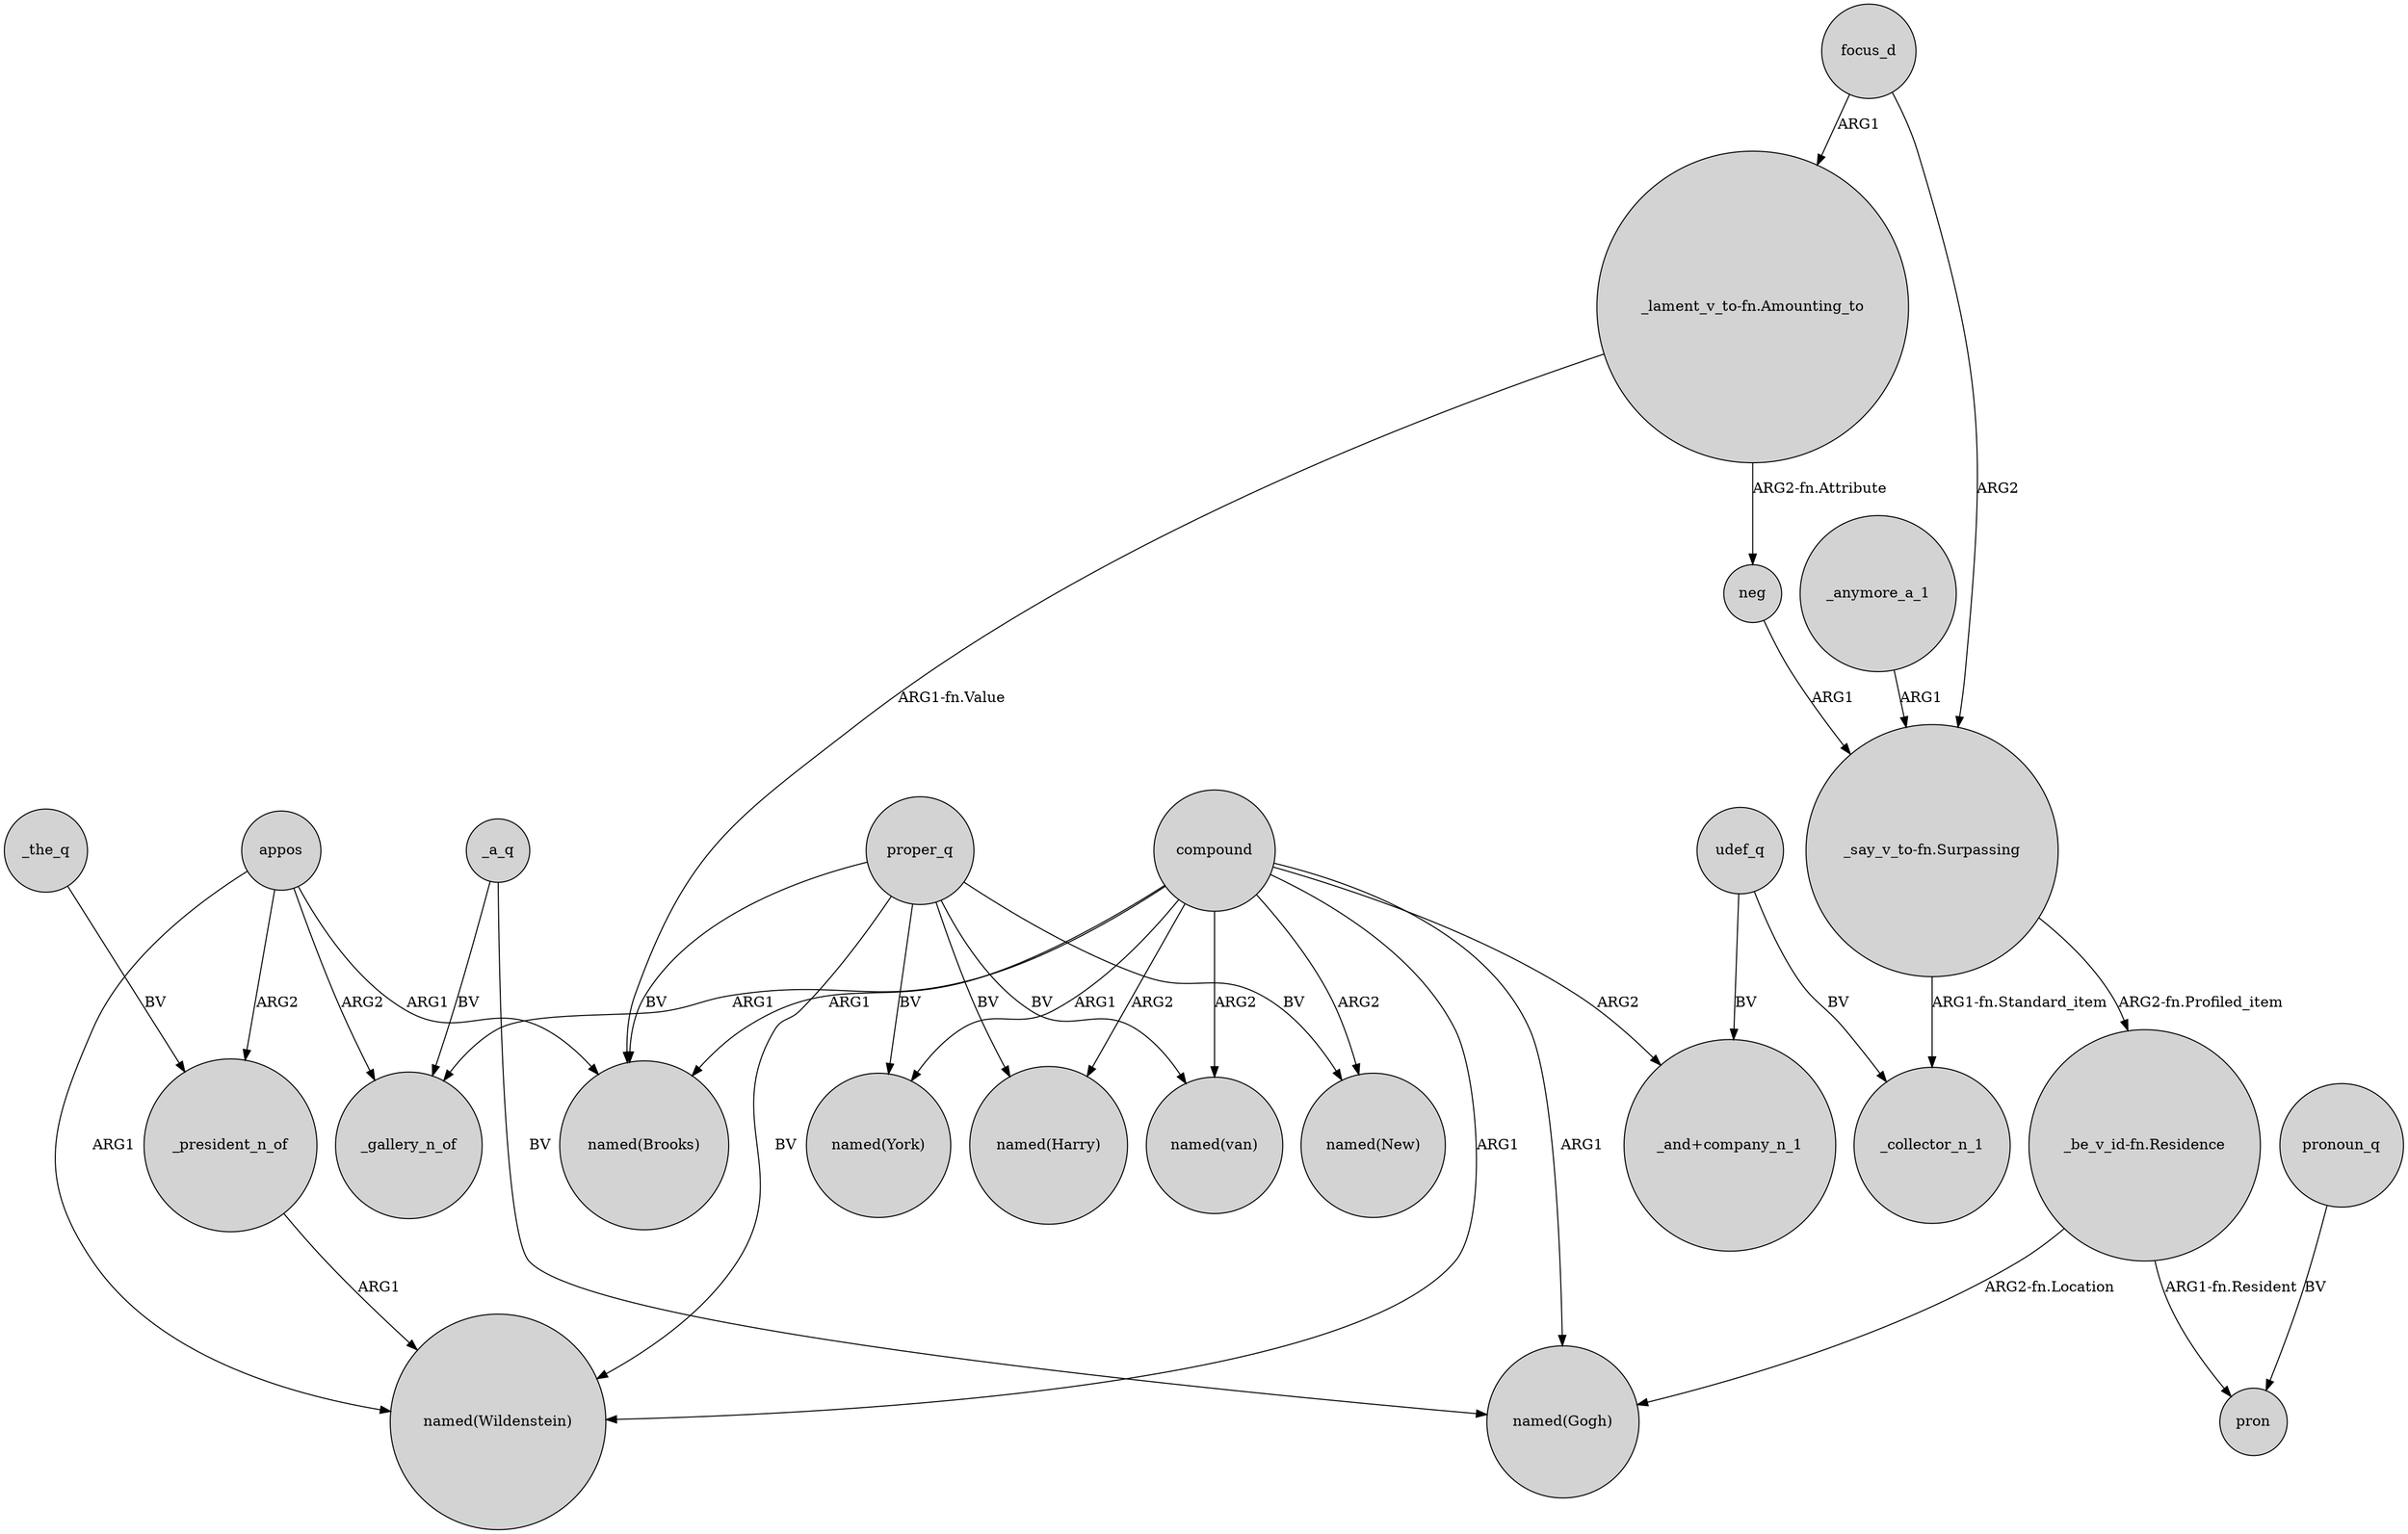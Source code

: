 digraph {
	node [shape=circle style=filled]
	appos -> "named(Wildenstein)" [label=ARG1]
	appos -> _president_n_of [label=ARG2]
	neg -> "_say_v_to-fn.Surpassing" [label=ARG1]
	"_say_v_to-fn.Surpassing" -> _collector_n_1 [label="ARG1-fn.Standard_item"]
	"_lament_v_to-fn.Amounting_to" -> neg [label="ARG2-fn.Attribute"]
	compound -> "_and+company_n_1" [label=ARG2]
	compound -> "named(New)" [label=ARG2]
	_president_n_of -> "named(Wildenstein)" [label=ARG1]
	focus_d -> "_say_v_to-fn.Surpassing" [label=ARG2]
	proper_q -> "named(New)" [label=BV]
	appos -> "named(Brooks)" [label=ARG1]
	proper_q -> "named(van)" [label=BV]
	compound -> "named(Brooks)" [label=ARG1]
	"_be_v_id-fn.Residence" -> pron [label="ARG1-fn.Resident"]
	proper_q -> "named(York)" [label=BV]
	focus_d -> "_lament_v_to-fn.Amounting_to" [label=ARG1]
	pronoun_q -> pron [label=BV]
	"_be_v_id-fn.Residence" -> "named(Gogh)" [label="ARG2-fn.Location"]
	_anymore_a_1 -> "_say_v_to-fn.Surpassing" [label=ARG1]
	compound -> "named(Harry)" [label=ARG2]
	compound -> "named(Wildenstein)" [label=ARG1]
	proper_q -> "named(Harry)" [label=BV]
	compound -> "named(Gogh)" [label=ARG1]
	proper_q -> "named(Brooks)" [label=BV]
	appos -> _gallery_n_of [label=ARG2]
	udef_q -> _collector_n_1 [label=BV]
	proper_q -> "named(Wildenstein)" [label=BV]
	compound -> _gallery_n_of [label=ARG1]
	_a_q -> _gallery_n_of [label=BV]
	udef_q -> "_and+company_n_1" [label=BV]
	"_lament_v_to-fn.Amounting_to" -> "named(Brooks)" [label="ARG1-fn.Value"]
	compound -> "named(York)" [label=ARG1]
	_the_q -> _president_n_of [label=BV]
	_a_q -> "named(Gogh)" [label=BV]
	compound -> "named(van)" [label=ARG2]
	"_say_v_to-fn.Surpassing" -> "_be_v_id-fn.Residence" [label="ARG2-fn.Profiled_item"]
}
